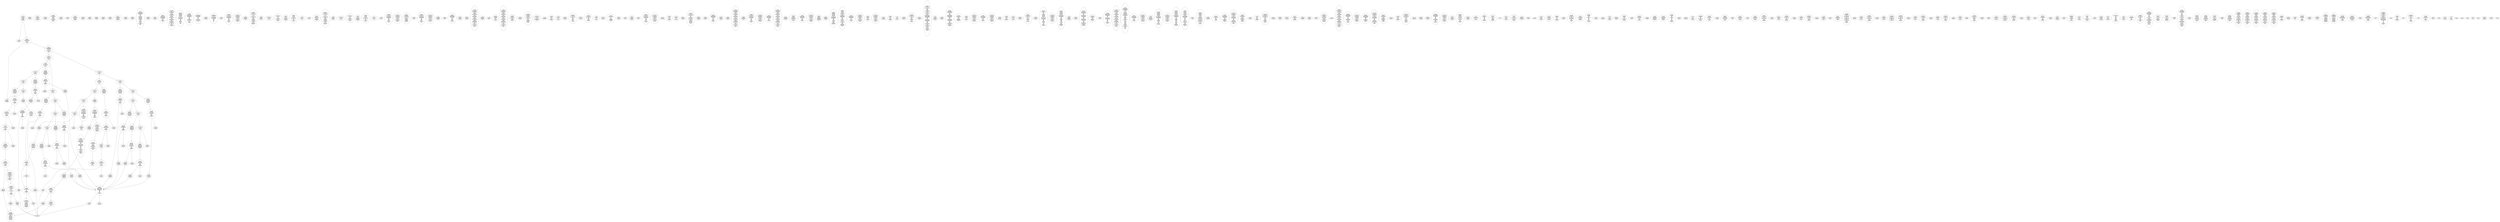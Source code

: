 /* Generated by GvGen v.1.0 (https://www.github.com/stricaud/gvgen) */

digraph G {
compound=true;
   node1 [label="[anywhere]"];
   node2 [label="# 0x0
PUSHX Data
PUSHX Data
MSTORE
CALLVALUE
ISZERO
PUSHX Data
JUMPI
"];
   node3 [label="# 0xc
PUSHX Data
REVERT
"];
   node4 [label="# 0x10
JUMPDEST
PUSHX LogicData
CALLDATASIZE
LT
PUSHX Data
JUMPI
"];
   node5 [label="# 0x1a
PUSHX Data
CALLDATALOAD
PUSHX BitData
SHR
PUSHX LogicData
GT
PUSHX Data
JUMPI
"];
   node6 [label="# 0x2b
PUSHX LogicData
GT
PUSHX Data
JUMPI
"];
   node7 [label="# 0x36
PUSHX LogicData
EQ
PUSHX Data
JUMPI
"];
   node8 [label="# 0x41
PUSHX LogicData
EQ
PUSHX Data
JUMPI
"];
   node9 [label="# 0x4c
PUSHX LogicData
EQ
PUSHX Data
JUMPI
"];
   node10 [label="# 0x57
PUSHX LogicData
EQ
PUSHX Data
JUMPI
"];
   node11 [label="# 0x62
PUSHX LogicData
EQ
PUSHX Data
JUMPI
"];
   node12 [label="# 0x6d
PUSHX Data
REVERT
"];
   node13 [label="# 0x71
JUMPDEST
PUSHX LogicData
EQ
PUSHX Data
JUMPI
"];
   node14 [label="# 0x7d
PUSHX LogicData
EQ
PUSHX Data
JUMPI
"];
   node15 [label="# 0x88
PUSHX LogicData
EQ
PUSHX Data
JUMPI
"];
   node16 [label="# 0x93
PUSHX LogicData
EQ
PUSHX Data
JUMPI
"];
   node17 [label="# 0x9e
PUSHX Data
REVERT
"];
   node18 [label="# 0xa2
JUMPDEST
PUSHX LogicData
GT
PUSHX Data
JUMPI
"];
   node19 [label="# 0xae
PUSHX LogicData
EQ
PUSHX Data
JUMPI
"];
   node20 [label="# 0xb9
PUSHX LogicData
EQ
PUSHX Data
JUMPI
"];
   node21 [label="# 0xc4
PUSHX LogicData
EQ
PUSHX Data
JUMPI
"];
   node22 [label="# 0xcf
PUSHX LogicData
EQ
PUSHX Data
JUMPI
"];
   node23 [label="# 0xda
PUSHX Data
REVERT
"];
   node24 [label="# 0xde
JUMPDEST
PUSHX LogicData
EQ
PUSHX Data
JUMPI
"];
   node25 [label="# 0xe9
PUSHX LogicData
EQ
PUSHX Data
JUMPI
"];
   node26 [label="# 0xf4
PUSHX LogicData
EQ
PUSHX Data
JUMPI
"];
   node27 [label="# 0xff
PUSHX LogicData
EQ
PUSHX Data
JUMPI
"];
   node28 [label="# 0x10a
JUMPDEST
PUSHX Data
REVERT
"];
   node29 [label="# 0x10f
JUMPDEST
PUSHX Data
PUSHX Data
CALLDATASIZE
PUSHX Data
PUSHX Data
JUMP
"];
   node30 [label="# 0x11d
JUMPDEST
PUSHX Data
JUMP
"];
   node31 [label="# 0x122
JUMPDEST
PUSHX MemData
MLOAD
MSTORE
PUSHX ArithData
ADD
"];
   node32 [label="# 0x12c
JUMPDEST
PUSHX MemData
MLOAD
SUB
RETURN
"];
   node33 [label="# 0x135
JUMPDEST
PUSHX Data
PUSHX Data
CALLDATASIZE
PUSHX Data
PUSHX Data
JUMP
"];
   node34 [label="# 0x143
JUMPDEST
PUSHX Data
JUMP
"];
   node35 [label="# 0x148
JUMPDEST
PUSHX MemData
MLOAD
ISZERO
ISZERO
MSTORE
PUSHX ArithData
ADD
PUSHX Data
JUMP
"];
   node36 [label="# 0x158
JUMPDEST
PUSHX Data
PUSHX Data
CALLDATASIZE
PUSHX Data
PUSHX Data
JUMP
"];
   node37 [label="# 0x166
JUMPDEST
PUSHX Data
JUMP
"];
   node38 [label="# 0x16b
JUMPDEST
STOP
"];
   node39 [label="# 0x16d
JUMPDEST
PUSHX Data
PUSHX Data
JUMP
"];
   node40 [label="# 0x175
JUMPDEST
PUSHX MemData
MLOAD
PUSHX Data
PUSHX Data
JUMP
"];
   node41 [label="# 0x182
JUMPDEST
PUSHX Data
PUSHX Data
CALLDATASIZE
PUSHX Data
PUSHX Data
JUMP
"];
   node42 [label="# 0x190
JUMPDEST
PUSHX Data
JUMP
"];
   node43 [label="# 0x195
JUMPDEST
PUSHX Data
PUSHX Data
CALLDATASIZE
PUSHX Data
PUSHX Data
JUMP
"];
   node44 [label="# 0x1a3
JUMPDEST
PUSHX Data
JUMP
"];
   node45 [label="# 0x1a8
JUMPDEST
PUSHX Data
PUSHX Data
CALLDATASIZE
PUSHX Data
PUSHX Data
JUMP
"];
   node46 [label="# 0x1b6
JUMPDEST
PUSHX Data
JUMP
"];
   node47 [label="# 0x1bb
JUMPDEST
PUSHX Data
PUSHX Data
CALLDATASIZE
PUSHX Data
PUSHX Data
JUMP
"];
   node48 [label="# 0x1c9
JUMPDEST
PUSHX Data
JUMP
"];
   node49 [label="# 0x1ce
JUMPDEST
PUSHX Data
PUSHX Data
CALLDATASIZE
PUSHX Data
PUSHX Data
JUMP
"];
   node50 [label="# 0x1dc
JUMPDEST
PUSHX Data
JUMP
"];
   node51 [label="# 0x1e1
JUMPDEST
PUSHX MemData
MLOAD
PUSHX Data
PUSHX Data
JUMP
"];
   node52 [label="# 0x1ee
JUMPDEST
PUSHX Data
PUSHX Data
JUMP
"];
   node53 [label="# 0x1f6
JUMPDEST
PUSHX StorData
SLOAD
PUSHX MemData
MLOAD
PUSHX ArithData
PUSHX BitData
PUSHX BitData
SHL
SUB
AND
MSTORE
PUSHX ArithData
ADD
PUSHX Data
JUMP
"];
   node54 [label="# 0x211
JUMPDEST
PUSHX Data
PUSHX Data
JUMP
"];
   node55 [label="# 0x219
JUMPDEST
PUSHX Data
PUSHX Data
CALLDATASIZE
PUSHX Data
PUSHX Data
JUMP
"];
   node56 [label="# 0x227
JUMPDEST
PUSHX Data
JUMP
"];
   node57 [label="# 0x22c
JUMPDEST
PUSHX Data
PUSHX Data
CALLDATASIZE
PUSHX Data
PUSHX Data
JUMP
"];
   node58 [label="# 0x23a
JUMPDEST
PUSHX Data
JUMP
"];
   node59 [label="# 0x23f
JUMPDEST
PUSHX Data
PUSHX Data
CALLDATASIZE
PUSHX Data
PUSHX Data
JUMP
"];
   node60 [label="# 0x24d
JUMPDEST
PUSHX ArithData
PUSHX BitData
PUSHX BitData
SHL
SUB
AND
PUSHX Data
MSTORE
PUSHX Data
PUSHX Data
MSTORE
PUSHX Data
SHA3
AND
MSTORE
MSTORE
SHA3
SLOAD
PUSHX BitData
AND
JUMP
"];
   node61 [label="# 0x27b
JUMPDEST
PUSHX Data
PUSHX Data
CALLDATASIZE
PUSHX Data
PUSHX Data
JUMP
"];
   node62 [label="# 0x289
JUMPDEST
PUSHX Data
JUMP
"];
   node63 [label="# 0x28e
JUMPDEST
PUSHX Data
PUSHX Data
CALLDATASIZE
PUSHX Data
PUSHX Data
JUMP
"];
   node64 [label="# 0x29c
JUMPDEST
PUSHX Data
JUMP
"];
   node65 [label="# 0x2a1
JUMPDEST
PUSHX Data
PUSHX ArithData
PUSHX BitData
PUSHX BitData
SHL
SUB
AND
PUSHX Data
JUMPI
"];
   node66 [label="# 0x2b2
PUSHX MemData
MLOAD
PUSHX BitData
PUSHX BitData
SHL
MSTORE
PUSHX Data
PUSHX ArithData
ADD
MSTORE
PUSHX Data
PUSHX ArithData
ADD
MSTORE
PUSHX Data
PUSHX ArithData
ADD
MSTORE
PUSHX BitData
PUSHX BitData
SHL
PUSHX ArithData
ADD
MSTORE
PUSHX ArithData
ADD
"];
   node67 [label="# 0x309
JUMPDEST
PUSHX MemData
MLOAD
SUB
REVERT
"];
   node68 [label="# 0x312
JUMPDEST
PUSHX Data
MSTORE
PUSHX Data
MSTORE
PUSHX Data
SHA3
PUSHX ArithData
PUSHX BitData
PUSHX BitData
SHL
SUB
AND
MSTORE
MSTORE
SHA3
SLOAD
JUMP
"];
   node69 [label="# 0x338
JUMPDEST
PUSHX Data
PUSHX ArithData
PUSHX BitData
PUSHX BitData
SHL
SUB
NOT
AND
PUSHX BitData
PUSHX BitData
SHL
EQ
PUSHX Data
JUMPI
"];
   node70 [label="# 0x354
PUSHX ArithData
PUSHX BitData
PUSHX BitData
SHL
SUB
NOT
AND
PUSHX BitData
PUSHX BitData
SHL
EQ
"];
   node71 [label="# 0x369
JUMPDEST
PUSHX Data
JUMPI
"];
   node72 [label="# 0x36f
PUSHX BitData
PUSHX BitData
SHL
PUSHX ArithData
PUSHX BitData
PUSHX BitData
SHL
SUB
NOT
AND
EQ
"];
   node73 [label="# 0x384
JUMPDEST
JUMP
"];
   node74 [label="# 0x38a
JUMPDEST
PUSHX StorData
SLOAD
PUSHX ArithData
PUSHX BitData
PUSHX BitData
SHL
SUB
AND
CALLER
EQ
PUSHX Data
JUMPI
"];
   node75 [label="# 0x39d
PUSHX MemData
MLOAD
PUSHX BitData
PUSHX BitData
SHL
MSTORE
PUSHX ArithData
ADD
PUSHX Data
PUSHX Data
JUMP
"];
   node76 [label="# 0x3b4
JUMPDEST
PUSHX Data
PUSHX Data
JUMP
"];
   node77 [label="# 0x3bd
JUMPDEST
JUMP
"];
   node78 [label="# 0x3c0
JUMPDEST
PUSHX Data
PUSHX StorData
SLOAD
PUSHX Data
PUSHX Data
JUMP
"];
   node79 [label="# 0x3cf
JUMPDEST
PUSHX ArithData
ADD
PUSHX ArithData
DIV
MUL
PUSHX ArithData
ADD
PUSHX MemData
MLOAD
ADD
PUSHX Data
MSTORE
MSTORE
PUSHX ArithData
ADD
SLOAD
PUSHX Data
PUSHX Data
JUMP
"];
   node80 [label="# 0x3fb
JUMPDEST
ISZERO
PUSHX Data
JUMPI
"];
   node81 [label="# 0x402
PUSHX LogicData
LT
PUSHX Data
JUMPI
"];
   node82 [label="# 0x40a
PUSHX ArithData
SLOAD
DIV
MUL
MSTORE
PUSHX ArithData
ADD
PUSHX Data
JUMP
"];
   node83 [label="# 0x41d
JUMPDEST
ADD
PUSHX Data
MSTORE
PUSHX Data
PUSHX Data
SHA3
"];
   node84 [label="# 0x42b
JUMPDEST
SLOAD
MSTORE
PUSHX ArithData
ADD
PUSHX ArithData
ADD
GT
PUSHX Data
JUMPI
"];
   node85 [label="# 0x43f
SUB
PUSHX BitData
AND
ADD
"];
   node86 [label="# 0x448
JUMPDEST
JUMP
"];
   node87 [label="# 0x452
JUMPDEST
PUSHX Data
PUSHX StorData
SLOAD
PUSHX Data
PUSHX Data
JUMP
"];
   node88 [label="# 0x461
JUMPDEST
PUSHX ArithData
ADD
PUSHX ArithData
DIV
MUL
PUSHX ArithData
ADD
PUSHX MemData
MLOAD
ADD
PUSHX Data
MSTORE
MSTORE
PUSHX ArithData
ADD
SLOAD
PUSHX Data
PUSHX Data
JUMP
"];
   node89 [label="# 0x48d
JUMPDEST
ISZERO
PUSHX Data
JUMPI
"];
   node90 [label="# 0x494
PUSHX LogicData
LT
PUSHX Data
JUMPI
"];
   node91 [label="# 0x49c
PUSHX ArithData
SLOAD
DIV
MUL
MSTORE
PUSHX ArithData
ADD
PUSHX Data
JUMP
"];
   node92 [label="# 0x4af
JUMPDEST
ADD
PUSHX Data
MSTORE
PUSHX Data
PUSHX Data
SHA3
"];
   node93 [label="# 0x4bd
JUMPDEST
SLOAD
MSTORE
PUSHX ArithData
ADD
PUSHX ArithData
ADD
GT
PUSHX Data
JUMPI
"];
   node94 [label="# 0x4d1
SUB
PUSHX BitData
AND
ADD
"];
   node95 [label="# 0x4da
JUMPDEST
JUMP
"];
   node96 [label="# 0x4e6
JUMPDEST
PUSHX StorData
SLOAD
PUSHX ArithData
PUSHX BitData
PUSHX BitData
SHL
SUB
AND
CALLER
EQ
PUSHX Data
JUMPI
"];
   node97 [label="# 0x4f9
PUSHX MemData
MLOAD
PUSHX BitData
PUSHX BitData
SHL
MSTORE
PUSHX ArithData
ADD
PUSHX Data
PUSHX Data
JUMP
"];
   node98 [label="# 0x510
JUMPDEST
PUSHX Data
PUSHX MemData
MLOAD
PUSHX ArithData
ADD
PUSHX Data
MSTORE
PUSHX Data
MSTORE
PUSHX Data
JUMP
"];
   node99 [label="# 0x52b
JUMPDEST
JUMP
"];
   node100 [label="# 0x530
JUMPDEST
PUSHX StorData
SLOAD
PUSHX ArithData
PUSHX BitData
PUSHX BitData
SHL
SUB
AND
CALLER
EQ
PUSHX Data
JUMPI
"];
   node101 [label="# 0x543
PUSHX MemData
MLOAD
PUSHX BitData
PUSHX BitData
SHL
MSTORE
PUSHX ArithData
ADD
PUSHX Data
PUSHX Data
JUMP
"];
   node102 [label="# 0x55a
JUMPDEST
PUSHX Data
PUSHX Data
JUMP
"];
   node103 [label="# 0x566
JUMPDEST
JUMP
"];
   node104 [label="# 0x56c
JUMPDEST
PUSHX ArithData
PUSHX BitData
PUSHX BitData
SHL
SUB
AND
CALLER
EQ
PUSHX Data
JUMPI
"];
   node105 [label="# 0x57e
PUSHX Data
CALLER
PUSHX Data
JUMP
"];
   node106 [label="# 0x588
JUMPDEST
PUSHX Data
JUMPI
"];
   node107 [label="# 0x58d
PUSHX MemData
MLOAD
PUSHX BitData
PUSHX BitData
SHL
MSTORE
PUSHX Data
PUSHX ArithData
ADD
MSTORE
PUSHX Data
PUSHX ArithData
ADD
MSTORE
PUSHX Data
PUSHX ArithData
ADD
MSTORE
PUSHX BitData
PUSHX BitData
SHL
PUSHX ArithData
ADD
MSTORE
PUSHX ArithData
ADD
PUSHX Data
JUMP
"];
   node108 [label="# 0x5ef
JUMPDEST
PUSHX Data
PUSHX Data
JUMP
"];
   node109 [label="# 0x5fc
JUMPDEST
JUMP
"];
   node110 [label="# 0x603
JUMPDEST
PUSHX Data
MLOAD
MLOAD
EQ
PUSHX Data
JUMPI
"];
   node111 [label="# 0x60f
PUSHX MemData
MLOAD
PUSHX BitData
PUSHX BitData
SHL
MSTORE
PUSHX Data
PUSHX ArithData
ADD
MSTORE
PUSHX Data
PUSHX ArithData
ADD
MSTORE
PUSHX Data
PUSHX ArithData
ADD
MSTORE
PUSHX BitData
PUSHX BitData
SHL
PUSHX ArithData
ADD
MSTORE
PUSHX ArithData
ADD
PUSHX Data
JUMP
"];
   node112 [label="# 0x668
JUMPDEST
PUSHX Data
MLOAD
PUSHX LogicData
GT
ISZERO
PUSHX Data
JUMPI
"];
   node113 [label="# 0x67d
PUSHX Data
PUSHX Data
JUMP
"];
   node114 [label="# 0x684
JUMPDEST
PUSHX MemData
MLOAD
MSTORE
PUSHX ArithData
MUL
PUSHX ArithData
ADD
ADD
PUSHX Data
MSTORE
ISZERO
PUSHX Data
JUMPI
"];
   node115 [label="# 0x69e
PUSHX ArithData
ADD
PUSHX ArithData
MUL
CALLDATASIZE
CALLDATACOPY
ADD
"];
   node116 [label="# 0x6ad
JUMPDEST
PUSHX Data
"];
   node117 [label="# 0x6b3
JUMPDEST
MLOAD
LT
ISZERO
PUSHX Data
JUMPI
"];
   node118 [label="# 0x6bd
PUSHX Data
MLOAD
LT
PUSHX Data
JUMPI
"];
   node119 [label="# 0x6ca
PUSHX Data
PUSHX Data
JUMP
"];
   node120 [label="# 0x6d1
JUMPDEST
PUSHX ArithData
MUL
PUSHX ArithData
ADD
ADD
MLOAD
MLOAD
LT
PUSHX Data
JUMPI
"];
   node121 [label="# 0x6e4
PUSHX Data
PUSHX Data
JUMP
"];
   node122 [label="# 0x6eb
JUMPDEST
PUSHX ArithData
MUL
PUSHX ArithData
ADD
ADD
MLOAD
PUSHX Data
JUMP
"];
   node123 [label="# 0x6f8
JUMPDEST
MLOAD
LT
PUSHX Data
JUMPI
"];
   node124 [label="# 0x703
PUSHX Data
PUSHX Data
JUMP
"];
   node125 [label="# 0x70a
JUMPDEST
PUSHX ArithData
MUL
ADD
ADD
MSTORE
PUSHX Data
PUSHX Data
JUMP
"];
   node126 [label="# 0x71e
JUMPDEST
PUSHX Data
JUMP
"];
   node127 [label="# 0x725
JUMPDEST
JUMP
"];
   node128 [label="# 0x72d
JUMPDEST
PUSHX StorData
SLOAD
PUSHX ArithData
PUSHX BitData
PUSHX BitData
SHL
SUB
AND
CALLER
EQ
PUSHX Data
JUMPI
"];
   node129 [label="# 0x740
PUSHX MemData
MLOAD
PUSHX BitData
PUSHX BitData
SHL
MSTORE
PUSHX ArithData
ADD
PUSHX Data
PUSHX Data
JUMP
"];
   node130 [label="# 0x757
JUMPDEST
PUSHX Data
PUSHX Data
PUSHX Data
JUMP
"];
   node131 [label="# 0x761
JUMPDEST
JUMP
"];
   node132 [label="# 0x763
JUMPDEST
PUSHX Data
PUSHX StorData
SLOAD
PUSHX Data
PUSHX Data
JUMP
"];
   node133 [label="# 0x772
JUMPDEST
PUSHX Data
CALLER
PUSHX Data
JUMP
"];
   node134 [label="# 0x77d
JUMPDEST
JUMP
"];
   node135 [label="# 0x781
JUMPDEST
PUSHX StorData
SLOAD
PUSHX ArithData
PUSHX BitData
PUSHX BitData
SHL
SUB
AND
CALLER
EQ
PUSHX Data
JUMPI
"];
   node136 [label="# 0x794
PUSHX MemData
MLOAD
PUSHX BitData
PUSHX BitData
SHL
MSTORE
PUSHX ArithData
ADD
PUSHX Data
PUSHX Data
JUMP
"];
   node137 [label="# 0x7ab
JUMPDEST
PUSHX Data
"];
   node138 [label="# 0x7ae
JUMPDEST
MLOAD
LT
ISZERO
PUSHX Data
JUMPI
"];
   node139 [label="# 0x7b8
PUSHX Data
MLOAD
LT
PUSHX Data
JUMPI
"];
   node140 [label="# 0x7c6
PUSHX Data
PUSHX Data
JUMP
"];
   node141 [label="# 0x7cd
JUMPDEST
PUSHX ArithData
MUL
PUSHX ArithData
ADD
ADD
MLOAD
PUSHX MemData
MLOAD
PUSHX ArithData
ADD
PUSHX Data
MSTORE
PUSHX Data
MSTORE
PUSHX Data
JUMP
"];
   node142 [label="# 0x7ec
JUMPDEST
PUSHX Data
PUSHX Data
JUMP
"];
   node143 [label="# 0x7f6
JUMPDEST
PUSHX Data
JUMP
"];
   node144 [label="# 0x7fe
JUMPDEST
PUSHX ArithData
PUSHX BitData
PUSHX BitData
SHL
SUB
AND
CALLER
EQ
PUSHX Data
JUMPI
"];
   node145 [label="# 0x810
PUSHX Data
CALLER
PUSHX Data
JUMP
"];
   node146 [label="# 0x81a
JUMPDEST
PUSHX Data
JUMPI
"];
   node147 [label="# 0x81f
PUSHX MemData
MLOAD
PUSHX BitData
PUSHX BitData
SHL
MSTORE
PUSHX Data
PUSHX ArithData
ADD
MSTORE
PUSHX Data
PUSHX ArithData
ADD
MSTORE
PUSHX Data
PUSHX ArithData
ADD
MSTORE
PUSHX BitData
PUSHX BitData
SHL
PUSHX ArithData
ADD
MSTORE
PUSHX ArithData
ADD
PUSHX Data
JUMP
"];
   node148 [label="# 0x878
JUMPDEST
PUSHX Data
PUSHX Data
JUMP
"];
   node149 [label="# 0x885
JUMPDEST
PUSHX StorData
SLOAD
PUSHX ArithData
PUSHX BitData
PUSHX BitData
SHL
SUB
AND
CALLER
EQ
PUSHX Data
JUMPI
"];
   node150 [label="# 0x898
PUSHX MemData
MLOAD
PUSHX BitData
PUSHX BitData
SHL
MSTORE
PUSHX ArithData
ADD
PUSHX Data
PUSHX Data
JUMP
"];
   node151 [label="# 0x8af
JUMPDEST
PUSHX ArithData
PUSHX BitData
PUSHX BitData
SHL
SUB
AND
PUSHX Data
JUMPI
"];
   node152 [label="# 0x8be
PUSHX MemData
MLOAD
PUSHX BitData
PUSHX BitData
SHL
MSTORE
PUSHX Data
PUSHX ArithData
ADD
MSTORE
PUSHX Data
PUSHX ArithData
ADD
MSTORE
PUSHX Data
PUSHX ArithData
ADD
MSTORE
PUSHX BitData
PUSHX BitData
SHL
PUSHX ArithData
ADD
MSTORE
PUSHX ArithData
ADD
PUSHX Data
JUMP
"];
   node153 [label="# 0x914
JUMPDEST
PUSHX Data
PUSHX Data
JUMP
"];
   node154 [label="# 0x91d
JUMPDEST
MLOAD
PUSHX Data
PUSHX Data
PUSHX ArithData
ADD
PUSHX Data
JUMP
"];
   node155 [label="# 0x930
JUMPDEST
PUSHX ArithData
PUSHX BitData
PUSHX BitData
SHL
SUB
AND
PUSHX Data
JUMPI
"];
   node156 [label="# 0x93f
PUSHX MemData
MLOAD
PUSHX BitData
PUSHX BitData
SHL
MSTORE
PUSHX ArithData
ADD
PUSHX Data
PUSHX Data
JUMP
"];
   node157 [label="# 0x956
JUMPDEST
CALLER
PUSHX Data
PUSHX Data
PUSHX Data
PUSHX Data
JUMP
"];
   node158 [label="# 0x967
JUMPDEST
PUSHX Data
PUSHX Data
JUMP
"];
   node159 [label="# 0x970
JUMPDEST
PUSHX Data
MSTORE
PUSHX Data
MSTORE
PUSHX Data
SHA3
PUSHX ArithData
PUSHX BitData
PUSHX BitData
SHL
SUB
AND
MSTORE
MSTORE
SHA3
SLOAD
PUSHX Data
PUSHX Data
JUMP
"];
   node160 [label="# 0x9a0
JUMPDEST
SSTORE
PUSHX Data
MLOAD
MSTORE
PUSHX ArithData
ADD
MSTORE
PUSHX ArithData
PUSHX BitData
PUSHX BitData
SHL
SUB
AND
PUSHX Data
AND
PUSHX Data
ADD
PUSHX MemData
MLOAD
SUB
LOGX
PUSHX Data
PUSHX Data
PUSHX Data
JUMP
"];
   node161 [label="# 0xa00
JUMPDEST
PUSHX ArithData
PUSHX BitData
PUSHX BitData
SHL
SUB
AND
PUSHX Data
JUMPI
"];
   node162 [label="# 0xa0f
PUSHX MemData
MLOAD
PUSHX BitData
PUSHX BitData
SHL
MSTORE
PUSHX ArithData
ADD
PUSHX Data
PUSHX Data
JUMP
"];
   node163 [label="# 0xa26
JUMPDEST
MLOAD
MLOAD
EQ
PUSHX Data
JUMPI
"];
   node164 [label="# 0xa30
PUSHX MemData
MLOAD
PUSHX BitData
PUSHX BitData
SHL
MSTORE
PUSHX ArithData
ADD
PUSHX Data
PUSHX Data
JUMP
"];
   node165 [label="# 0xa47
JUMPDEST
CALLER
PUSHX Data
"];
   node166 [label="# 0xa4b
JUMPDEST
MLOAD
LT
ISZERO
PUSHX Data
JUMPI
"];
   node167 [label="# 0xa55
MLOAD
LT
PUSHX Data
JUMPI
"];
   node168 [label="# 0xa5f
PUSHX Data
PUSHX Data
JUMP
"];
   node169 [label="# 0xa66
JUMPDEST
PUSHX ArithData
MUL
PUSHX ArithData
ADD
ADD
MLOAD
PUSHX Data
MLOAD
LT
PUSHX Data
JUMPI
"];
   node170 [label="# 0xa7c
PUSHX Data
PUSHX Data
JUMP
"];
   node171 [label="# 0xa83
JUMPDEST
PUSHX ArithData
MUL
PUSHX ArithData
ADD
ADD
MLOAD
MSTORE
PUSHX ArithData
ADD
MSTORE
PUSHX ArithData
ADD
PUSHX Data
SHA3
PUSHX ArithData
PUSHX ArithData
PUSHX BitData
PUSHX BitData
SHL
SUB
AND
PUSHX ArithData
PUSHX BitData
PUSHX BitData
SHL
SUB
AND
MSTORE
PUSHX ArithData
ADD
MSTORE
PUSHX ArithData
ADD
PUSHX Data
SHA3
PUSHX Data
SLOAD
PUSHX Data
PUSHX Data
JUMP
"];
   node172 [label="# 0xacb
JUMPDEST
SSTORE
PUSHX Data
PUSHX Data
JUMP
"];
   node173 [label="# 0xadb
JUMPDEST
PUSHX Data
JUMP
"];
   node174 [label="# 0xae3
JUMPDEST
PUSHX ArithData
PUSHX BitData
PUSHX BitData
SHL
SUB
AND
PUSHX BitData
PUSHX ArithData
PUSHX BitData
PUSHX BitData
SHL
SUB
AND
PUSHX ArithData
PUSHX BitData
PUSHX BitData
SHL
SUB
AND
PUSHX Data
PUSHX MemData
MLOAD
PUSHX Data
PUSHX Data
JUMP
"];
   node175 [label="# 0xb34
JUMPDEST
PUSHX MemData
MLOAD
SUB
LOGX
PUSHX Data
PUSHX Data
PUSHX Data
JUMP
"];
   node176 [label="# 0xb4b
JUMPDEST
MLOAD
MLOAD
EQ
PUSHX Data
JUMPI
"];
   node177 [label="# 0xb55
PUSHX MemData
MLOAD
PUSHX BitData
PUSHX BitData
SHL
MSTORE
PUSHX ArithData
ADD
PUSHX Data
PUSHX Data
JUMP
"];
   node178 [label="# 0xb6c
JUMPDEST
PUSHX ArithData
PUSHX BitData
PUSHX BitData
SHL
SUB
AND
PUSHX Data
JUMPI
"];
   node179 [label="# 0xb7b
PUSHX MemData
MLOAD
PUSHX BitData
PUSHX BitData
SHL
MSTORE
PUSHX ArithData
ADD
PUSHX Data
PUSHX Data
JUMP
"];
   node180 [label="# 0xb92
JUMPDEST
CALLER
PUSHX Data
"];
   node181 [label="# 0xb96
JUMPDEST
MLOAD
LT
ISZERO
PUSHX Data
JUMPI
"];
   node182 [label="# 0xba0
PUSHX Data
MLOAD
LT
PUSHX Data
JUMPI
"];
   node183 [label="# 0xbac
PUSHX Data
PUSHX Data
JUMP
"];
   node184 [label="# 0xbb3
JUMPDEST
PUSHX ArithData
MUL
PUSHX ArithData
ADD
ADD
MLOAD
PUSHX Data
MLOAD
LT
PUSHX Data
JUMPI
"];
   node185 [label="# 0xbca
PUSHX Data
PUSHX Data
JUMP
"];
   node186 [label="# 0xbd1
JUMPDEST
PUSHX ArithData
MUL
ADD
ADD
MLOAD
PUSHX Data
MSTORE
MSTORE
PUSHX Data
SHA3
PUSHX ArithData
PUSHX BitData
PUSHX BitData
SHL
SUB
AND
MSTORE
MSTORE
SHA3
SLOAD
LT
ISZERO
PUSHX Data
JUMPI
"];
   node187 [label="# 0xc0a
PUSHX MemData
MLOAD
PUSHX BitData
PUSHX BitData
SHL
MSTORE
PUSHX ArithData
ADD
PUSHX Data
PUSHX Data
JUMP
"];
   node188 [label="# 0xc21
JUMPDEST
PUSHX Data
MSTORE
PUSHX Data
MSTORE
PUSHX Data
SHA3
PUSHX ArithData
PUSHX BitData
PUSHX BitData
SHL
SUB
AND
MSTORE
MSTORE
SHA3
SUB
SSTORE
AND
MSTORE
SHA3
SLOAD
PUSHX Data
PUSHX Data
JUMP
"];
   node189 [label="# 0xc5e
JUMPDEST
SSTORE
PUSHX Data
PUSHX Data
JUMP
"];
   node190 [label="# 0xc72
JUMPDEST
PUSHX Data
JUMP
"];
   node191 [label="# 0xc79
JUMPDEST
PUSHX ArithData
PUSHX BitData
PUSHX BitData
SHL
SUB
AND
PUSHX ArithData
PUSHX BitData
PUSHX BitData
SHL
SUB
AND
PUSHX ArithData
PUSHX BitData
PUSHX BitData
SHL
SUB
AND
PUSHX Data
PUSHX MemData
MLOAD
PUSHX Data
PUSHX Data
JUMP
"];
   node192 [label="# 0xcc9
JUMPDEST
PUSHX MemData
MLOAD
SUB
LOGX
PUSHX Data
PUSHX Data
JUMP
"];
   node193 [label="# 0xcdf
JUMPDEST
JUMP
"];
   node194 [label="# 0xce7
JUMPDEST
PUSHX StorData
SLOAD
PUSHX ArithData
PUSHX BitData
PUSHX BitData
SHL
SUB
AND
PUSHX ArithData
PUSHX BitData
PUSHX BitData
SHL
SUB
NOT
AND
OR
SSTORE
PUSHX MemData
MLOAD
AND
PUSHX Data
PUSHX Data
LOGX
JUMP
"];
   node195 [label="# 0xd39
JUMPDEST
PUSHX ArithData
PUSHX BitData
PUSHX BitData
SHL
SUB
AND
PUSHX ArithData
PUSHX BitData
PUSHX BitData
SHL
SUB
AND
EQ
ISZERO
PUSHX Data
JUMPI
"];
   node196 [label="# 0xd54
PUSHX MemData
MLOAD
PUSHX BitData
PUSHX BitData
SHL
MSTORE
PUSHX Data
PUSHX ArithData
ADD
MSTORE
PUSHX Data
PUSHX ArithData
ADD
MSTORE
PUSHX Data
PUSHX ArithData
ADD
MSTORE
PUSHX BitData
PUSHX BitData
SHL
PUSHX ArithData
ADD
MSTORE
PUSHX ArithData
ADD
PUSHX Data
JUMP
"];
   node197 [label="# 0xdad
JUMPDEST
PUSHX ArithData
PUSHX BitData
PUSHX BitData
SHL
SUB
AND
PUSHX Data
MSTORE
PUSHX Data
PUSHX ArithData
MSTORE
PUSHX MemData
SHA3
AND
MSTORE
MSTORE
SHA3
SLOAD
PUSHX BitData
NOT
AND
ISZERO
ISZERO
OR
SSTORE
MLOAD
MSTORE
PUSHX Data
ADD
PUSHX MemData
MLOAD
SUB
LOGX
JUMP
"];
   node198 [label="# 0xe1a
JUMPDEST
PUSHX ArithData
PUSHX BitData
PUSHX BitData
SHL
SUB
AND
PUSHX Data
JUMPI
"];
   node199 [label="# 0xe29
PUSHX MemData
MLOAD
PUSHX BitData
PUSHX BitData
SHL
MSTORE
PUSHX ArithData
ADD
PUSHX Data
PUSHX Data
JUMP
"];
   node200 [label="# 0xe40
JUMPDEST
CALLER
PUSHX Data
PUSHX Data
PUSHX Data
JUMP
"];
   node201 [label="# 0xe50
JUMPDEST
PUSHX Data
MSTORE
PUSHX Data
MSTORE
PUSHX Data
SHA3
PUSHX ArithData
PUSHX BitData
PUSHX BitData
SHL
SUB
AND
MSTORE
MSTORE
SHA3
SLOAD
LT
ISZERO
PUSHX Data
JUMPI
"];
   node202 [label="# 0xe7a
PUSHX MemData
MLOAD
PUSHX BitData
PUSHX BitData
SHL
MSTORE
PUSHX ArithData
ADD
PUSHX Data
PUSHX Data
JUMP
"];
   node203 [label="# 0xe91
JUMPDEST
PUSHX Data
MSTORE
PUSHX Data
MSTORE
PUSHX Data
SHA3
PUSHX ArithData
PUSHX BitData
PUSHX BitData
SHL
SUB
AND
MSTORE
MSTORE
SHA3
SUB
SSTORE
AND
MSTORE
SHA3
SLOAD
PUSHX Data
PUSHX Data
JUMP
"];
   node204 [label="# 0xece
JUMPDEST
SSTORE
PUSHX Data
MLOAD
MSTORE
PUSHX ArithData
ADD
MSTORE
PUSHX ArithData
PUSHX BitData
PUSHX BitData
SHL
SUB
AND
AND
AND
PUSHX Data
ADD
PUSHX MemData
MLOAD
SUB
LOGX
PUSHX Data
PUSHX Data
JUMP
"];
   node205 [label="# 0xf2e
JUMPDEST
JUMP
"];
   node206 [label="# 0xf37
JUMPDEST
PUSHX Data
MLOAD
PUSHX Data
MSTORE
ADD
MSTORE
PUSHX Data
PUSHX Data
PUSHX ArithData
ADD
CALLDATASIZE
CALLDATACOPY
ADD
PUSHX LogicData
MLOAD
LT
PUSHX Data
JUMPI
"];
   node207 [label="# 0xf6a
PUSHX Data
PUSHX Data
JUMP
"];
   node208 [label="# 0xf71
JUMPDEST
PUSHX ArithData
MUL
ADD
ADD
MSTORE
JUMP
"];
   node209 [label="# 0xf82
JUMPDEST
PUSHX ArithData
PUSHX BitData
PUSHX BitData
SHL
SUB
AND
EXTCODESIZE
ISZERO
PUSHX Data
JUMPI
"];
   node210 [label="# 0xf93
PUSHX MemData
MLOAD
PUSHX BitData
PUSHX BitData
SHL
MSTORE
PUSHX ArithData
PUSHX BitData
PUSHX BitData
SHL
SUB
AND
PUSHX Data
PUSHX Data
PUSHX ArithData
ADD
PUSHX Data
JUMP
"];
   node211 [label="# 0xfc6
JUMPDEST
PUSHX Data
PUSHX MemData
MLOAD
SUB
PUSHX Data
EXTCODESIZE
ISZERO
ISZERO
PUSHX Data
JUMPI
"];
   node212 [label="# 0xfdc
PUSHX Data
REVERT
"];
   node213 [label="# 0xfe0
JUMPDEST
GAS
CALL
ISZERO
PUSHX Data
JUMPI
"];
   node214 [label="# 0xfee
PUSHX MemData
MLOAD
PUSHX ArithData
RETURNDATASIZE
ADD
PUSHX BitData
NOT
AND
ADD
MSTORE
PUSHX Data
ADD
PUSHX Data
JUMP
"];
   node215 [label="# 0x100d
JUMPDEST
PUSHX Data
"];
   node216 [label="# 0x1010
JUMPDEST
PUSHX Data
JUMPI
"];
   node217 [label="# 0x1015
PUSHX Data
PUSHX Data
JUMP
"];
   node218 [label="# 0x101c
JUMPDEST
PUSHX LogicData
EQ
ISZERO
PUSHX Data
JUMPI
"];
   node219 [label="# 0x1029
PUSHX Data
PUSHX Data
JUMP
"];
   node220 [label="# 0x1031
JUMPDEST
PUSHX Data
JUMPI
"];
   node221 [label="# 0x1037
PUSHX Data
JUMP
"];
   node222 [label="# 0x103c
JUMPDEST
PUSHX MemData
MLOAD
PUSHX BitData
PUSHX BitData
SHL
MSTORE
PUSHX ArithData
ADD
PUSHX Data
PUSHX Data
JUMP
"];
   node223 [label="# 0x1056
JUMPDEST
"];
   node224 [label="# 0x1058
JUMPDEST
PUSHX MemData
MLOAD
PUSHX BitData
PUSHX BitData
SHL
MSTORE
PUSHX Data
PUSHX ArithData
ADD
MSTORE
PUSHX Data
PUSHX ArithData
ADD
MSTORE
PUSHX Data
PUSHX ArithData
ADD
MSTORE
PUSHX BitData
PUSHX BitData
SHL
PUSHX ArithData
ADD
MSTORE
PUSHX ArithData
ADD
PUSHX Data
JUMP
"];
   node225 [label="# 0x10bd
JUMPDEST
PUSHX ArithData
PUSHX BitData
PUSHX BitData
SHL
SUB
NOT
AND
PUSHX BitData
PUSHX BitData
SHL
EQ
PUSHX Data
JUMPI
"];
   node226 [label="# 0x10d6
PUSHX MemData
MLOAD
PUSHX BitData
PUSHX BitData
SHL
MSTORE
PUSHX ArithData
ADD
PUSHX Data
PUSHX Data
JUMP
"];
   node227 [label="# 0x10ed
JUMPDEST
PUSHX ArithData
PUSHX BitData
PUSHX BitData
SHL
SUB
AND
EXTCODESIZE
ISZERO
PUSHX Data
JUMPI
"];
   node228 [label="# 0x10fe
PUSHX MemData
MLOAD
PUSHX BitData
PUSHX BitData
SHL
MSTORE
PUSHX ArithData
PUSHX BitData
PUSHX BitData
SHL
SUB
AND
PUSHX Data
PUSHX Data
PUSHX ArithData
ADD
PUSHX Data
JUMP
"];
   node229 [label="# 0x1131
JUMPDEST
PUSHX Data
PUSHX MemData
MLOAD
SUB
PUSHX Data
EXTCODESIZE
ISZERO
ISZERO
PUSHX Data
JUMPI
"];
   node230 [label="# 0x1147
PUSHX Data
REVERT
"];
   node231 [label="# 0x114b
JUMPDEST
GAS
CALL
ISZERO
PUSHX Data
JUMPI
"];
   node232 [label="# 0x1159
PUSHX MemData
MLOAD
PUSHX ArithData
RETURNDATASIZE
ADD
PUSHX BitData
NOT
AND
ADD
MSTORE
PUSHX Data
ADD
PUSHX Data
JUMP
"];
   node233 [label="# 0x1178
JUMPDEST
PUSHX Data
"];
   node234 [label="# 0x117b
JUMPDEST
PUSHX Data
JUMPI
"];
   node235 [label="# 0x1180
PUSHX Data
PUSHX Data
JUMP
"];
   node236 [label="# 0x1187
JUMPDEST
PUSHX ArithData
PUSHX BitData
PUSHX BitData
SHL
SUB
NOT
AND
PUSHX BitData
PUSHX BitData
SHL
EQ
PUSHX Data
JUMPI
"];
   node237 [label="# 0x11a0
PUSHX MemData
MLOAD
PUSHX BitData
PUSHX BitData
SHL
MSTORE
PUSHX ArithData
ADD
PUSHX Data
PUSHX Data
JUMP
"];
   node238 [label="# 0x11b7
JUMPDEST
SLOAD
PUSHX Data
PUSHX Data
JUMP
"];
   node239 [label="# 0x11c3
JUMPDEST
PUSHX Data
MSTORE
PUSHX Data
PUSHX Data
SHA3
PUSHX ArithData
ADD
PUSHX Data
DIV
ADD
PUSHX Data
JUMPI
"];
   node240 [label="# 0x11dd
PUSHX Data
SSTORE
PUSHX Data
JUMP
"];
   node241 [label="# 0x11e5
JUMPDEST
PUSHX LogicData
LT
PUSHX Data
JUMPI
"];
   node242 [label="# 0x11ee
MLOAD
PUSHX BitData
NOT
AND
ADD
OR
SSTORE
PUSHX Data
JUMP
"];
   node243 [label="# 0x11fe
JUMPDEST
ADD
PUSHX ArithData
ADD
SSTORE
ISZERO
PUSHX Data
JUMPI
"];
   node244 [label="# 0x120d
ADD
"];
   node245 [label="# 0x1210
JUMPDEST
GT
ISZERO
PUSHX Data
JUMPI
"];
   node246 [label="# 0x1219
MLOAD
SSTORE
PUSHX ArithData
ADD
PUSHX ArithData
ADD
PUSHX Data
JUMP
"];
   node247 [label="# 0x122b
JUMPDEST
PUSHX Data
PUSHX Data
JUMP
"];
   node248 [label="# 0x1237
JUMPDEST
JUMP
"];
   node249 [label="# 0x123b
JUMPDEST
"];
   node250 [label="# 0x123c
JUMPDEST
GT
ISZERO
PUSHX Data
JUMPI
"];
   node251 [label="# 0x1245
PUSHX Data
SSTORE
PUSHX ArithData
ADD
PUSHX Data
JUMP
"];
   node252 [label="# 0x1250
JUMPDEST
PUSHX Data
PUSHX LogicData
GT
ISZERO
PUSHX Data
JUMPI
"];
   node253 [label="# 0x1263
PUSHX Data
PUSHX Data
JUMP
"];
   node254 [label="# 0x126a
JUMPDEST
PUSHX MemData
MLOAD
PUSHX Data
PUSHX ArithData
ADD
PUSHX BitData
NOT
AND
PUSHX ArithData
ADD
PUSHX Data
JUMP
"];
   node255 [label="# 0x1281
JUMPDEST
MSTORE
ADD
GT
ISZERO
PUSHX Data
JUMPI
"];
   node256 [label="# 0x1292
PUSHX Data
REVERT
"];
   node257 [label="# 0x1296
JUMPDEST
PUSHX ArithData
ADD
CALLDATACOPY
PUSHX Data
PUSHX ArithData
ADD
ADD
MSTORE
JUMP
"];
   node258 [label="# 0x12ae
JUMPDEST
CALLDATALOAD
PUSHX ArithData
PUSHX BitData
PUSHX BitData
SHL
SUB
AND
EQ
PUSHX Data
JUMPI
"];
   node259 [label="# 0x12c1
PUSHX Data
REVERT
"];
   node260 [label="# 0x12c5
JUMPDEST
JUMP
"];
   node261 [label="# 0x12ca
JUMPDEST
PUSHX Data
PUSHX ArithData
ADD
SLT
PUSHX Data
JUMPI
"];
   node262 [label="# 0x12d7
PUSHX Data
REVERT
"];
   node263 [label="# 0x12db
JUMPDEST
CALLDATALOAD
PUSHX Data
PUSHX Data
PUSHX Data
JUMP
"];
   node264 [label="# 0x12e8
JUMPDEST
PUSHX MemData
MLOAD
PUSHX Data
PUSHX Data
JUMP
"];
   node265 [label="# 0x12f5
JUMPDEST
MSTORE
ADD
ADD
PUSHX BitData
SHL
ADD
ADD
LT
ISZERO
PUSHX Data
JUMPI
"];
   node266 [label="# 0x1311
PUSHX Data
REVERT
"];
   node267 [label="# 0x1315
JUMPDEST
PUSHX Data
"];
   node268 [label="# 0x1318
JUMPDEST
LT
ISZERO
PUSHX Data
JUMPI
"];
   node269 [label="# 0x1321
PUSHX Data
PUSHX Data
JUMP
"];
   node270 [label="# 0x1329
JUMPDEST
MSTORE
ADD
ADD
PUSHX ArithData
ADD
PUSHX Data
JUMP
"];
   node271 [label="# 0x133b
JUMPDEST
JUMP
"];
   node272 [label="# 0x1348
JUMPDEST
PUSHX Data
PUSHX ArithData
ADD
SLT
PUSHX Data
JUMPI
"];
   node273 [label="# 0x1355
PUSHX Data
REVERT
"];
   node274 [label="# 0x1359
JUMPDEST
CALLDATALOAD
PUSHX Data
PUSHX Data
PUSHX Data
JUMP
"];
   node275 [label="# 0x1366
JUMPDEST
PUSHX MemData
MLOAD
PUSHX Data
PUSHX Data
JUMP
"];
   node276 [label="# 0x1373
JUMPDEST
MSTORE
ADD
ADD
PUSHX BitData
SHL
ADD
ADD
LT
ISZERO
PUSHX Data
JUMPI
"];
   node277 [label="# 0x138f
PUSHX Data
REVERT
"];
   node278 [label="# 0x1393
JUMPDEST
PUSHX Data
"];
   node279 [label="# 0x1396
JUMPDEST
LT
ISZERO
PUSHX Data
JUMPI
"];
   node280 [label="# 0x139f
CALLDATALOAD
MSTORE
ADD
ADD
PUSHX ArithData
ADD
PUSHX Data
JUMP
"];
   node281 [label="# 0x13b2
JUMPDEST
PUSHX Data
PUSHX ArithData
ADD
SLT
PUSHX Data
JUMPI
"];
   node282 [label="# 0x13bf
PUSHX Data
REVERT
"];
   node283 [label="# 0x13c3
JUMPDEST
PUSHX Data
CALLDATALOAD
PUSHX ArithData
ADD
PUSHX Data
JUMP
"];
   node284 [label="# 0x13d2
JUMPDEST
JUMP
"];
   node285 [label="# 0x13d9
JUMPDEST
PUSHX Data
PUSHX LogicData
SUB
SLT
ISZERO
PUSHX Data
JUMPI
"];
   node286 [label="# 0x13e7
PUSHX Data
REVERT
"];
   node287 [label="# 0x13eb
JUMPDEST
PUSHX Data
PUSHX Data
JUMP
"];
   node288 [label="# 0x13f4
JUMPDEST
PUSHX Data
PUSHX LogicData
SUB
SLT
ISZERO
PUSHX Data
JUMPI
"];
   node289 [label="# 0x1403
PUSHX Data
REVERT
"];
   node290 [label="# 0x1407
JUMPDEST
PUSHX Data
PUSHX Data
JUMP
"];
   node291 [label="# 0x1410
JUMPDEST
PUSHX Data
PUSHX ArithData
ADD
PUSHX Data
JUMP
"];
   node292 [label="# 0x141e
JUMPDEST
JUMP
"];
   node293 [label="# 0x1427
JUMPDEST
PUSHX Data
PUSHX Data
PUSHX Data
PUSHX LogicData
SUB
SLT
ISZERO
PUSHX Data
JUMPI
"];
   node294 [label="# 0x143b
PUSHX Data
REVERT
"];
   node295 [label="# 0x143f
JUMPDEST
PUSHX Data
PUSHX Data
JUMP
"];
   node296 [label="# 0x1448
JUMPDEST
PUSHX Data
PUSHX ArithData
ADD
PUSHX Data
JUMP
"];
   node297 [label="# 0x1456
JUMPDEST
PUSHX ArithData
ADD
CALLDATALOAD
PUSHX LogicData
GT
ISZERO
PUSHX Data
JUMPI
"];
   node298 [label="# 0x146f
PUSHX Data
REVERT
"];
   node299 [label="# 0x1473
JUMPDEST
PUSHX Data
ADD
PUSHX Data
JUMP
"];
   node300 [label="# 0x147f
JUMPDEST
PUSHX ArithData
ADD
CALLDATALOAD
GT
ISZERO
PUSHX Data
JUMPI
"];
   node301 [label="# 0x1491
PUSHX Data
REVERT
"];
   node302 [label="# 0x1495
JUMPDEST
PUSHX Data
ADD
PUSHX Data
JUMP
"];
   node303 [label="# 0x14a1
JUMPDEST
PUSHX ArithData
ADD
CALLDATALOAD
GT
ISZERO
PUSHX Data
JUMPI
"];
   node304 [label="# 0x14b3
PUSHX Data
REVERT
"];
   node305 [label="# 0x14b7
JUMPDEST
PUSHX Data
ADD
PUSHX Data
JUMP
"];
   node306 [label="# 0x14c4
JUMPDEST
JUMP
"];
   node307 [label="# 0x14d1
JUMPDEST
PUSHX Data
PUSHX Data
PUSHX Data
PUSHX LogicData
SUB
SLT
ISZERO
PUSHX Data
JUMPI
"];
   node308 [label="# 0x14e5
PUSHX Data
REVERT
"];
   node309 [label="# 0x14e9
JUMPDEST
PUSHX Data
PUSHX Data
JUMP
"];
   node310 [label="# 0x14f2
JUMPDEST
PUSHX Data
PUSHX ArithData
ADD
PUSHX Data
JUMP
"];
   node311 [label="# 0x1500
JUMPDEST
PUSHX ArithData
ADD
CALLDATALOAD
PUSHX ArithData
ADD
CALLDATALOAD
PUSHX ArithData
ADD
CALLDATALOAD
PUSHX LogicData
GT
ISZERO
PUSHX Data
JUMPI
"];
   node312 [label="# 0x1526
PUSHX Data
REVERT
"];
   node313 [label="# 0x152a
JUMPDEST
PUSHX Data
ADD
PUSHX Data
JUMP
"];
   node314 [label="# 0x1536
JUMPDEST
PUSHX Data
PUSHX Data
PUSHX LogicData
SUB
SLT
ISZERO
PUSHX Data
JUMPI
"];
   node315 [label="# 0x1548
PUSHX Data
REVERT
"];
   node316 [label="# 0x154c
JUMPDEST
PUSHX Data
PUSHX Data
JUMP
"];
   node317 [label="# 0x1555
JUMPDEST
PUSHX ArithData
ADD
CALLDATALOAD
PUSHX LogicData
GT
ISZERO
PUSHX Data
JUMPI
"];
   node318 [label="# 0x156d
PUSHX Data
REVERT
"];
   node319 [label="# 0x1571
JUMPDEST
PUSHX Data
ADD
PUSHX Data
JUMP
"];
   node320 [label="# 0x157d
JUMPDEST
PUSHX ArithData
ADD
CALLDATALOAD
PUSHX ArithData
ADD
CALLDATALOAD
JUMP
"];
   node321 [label="# 0x1594
JUMPDEST
PUSHX Data
PUSHX Data
PUSHX LogicData
SUB
SLT
ISZERO
PUSHX Data
JUMPI
"];
   node322 [label="# 0x15a6
PUSHX Data
REVERT
"];
   node323 [label="# 0x15aa
JUMPDEST
PUSHX Data
PUSHX Data
JUMP
"];
   node324 [label="# 0x15b3
JUMPDEST
PUSHX ArithData
ADD
CALLDATALOAD
PUSHX LogicData
GT
ISZERO
PUSHX Data
JUMPI
"];
   node325 [label="# 0x15cc
PUSHX Data
REVERT
"];
   node326 [label="# 0x15d0
JUMPDEST
PUSHX Data
ADD
PUSHX Data
JUMP
"];
   node327 [label="# 0x15dc
JUMPDEST
PUSHX ArithData
ADD
CALLDATALOAD
GT
ISZERO
PUSHX Data
JUMPI
"];
   node328 [label="# 0x15ee
PUSHX Data
REVERT
"];
   node329 [label="# 0x15f2
JUMPDEST
PUSHX Data
ADD
PUSHX Data
JUMP
"];
   node330 [label="# 0x15fe
JUMPDEST
PUSHX ArithData
ADD
CALLDATALOAD
GT
ISZERO
PUSHX Data
JUMPI
"];
   node331 [label="# 0x1610
PUSHX Data
REVERT
"];
   node332 [label="# 0x1614
JUMPDEST
PUSHX Data
ADD
PUSHX Data
JUMP
"];
   node333 [label="# 0x1621
JUMPDEST
JUMP
"];
   node334 [label="# 0x162d
JUMPDEST
PUSHX Data
PUSHX LogicData
SUB
SLT
ISZERO
PUSHX Data
JUMPI
"];
   node335 [label="# 0x163c
PUSHX Data
REVERT
"];
   node336 [label="# 0x1640
JUMPDEST
PUSHX Data
PUSHX Data
JUMP
"];
   node337 [label="# 0x1649
JUMPDEST
PUSHX ArithData
ADD
CALLDATALOAD
ISZERO
ISZERO
EQ
PUSHX Data
JUMPI
"];
   node338 [label="# 0x165a
PUSHX Data
REVERT
"];
   node339 [label="# 0x165e
JUMPDEST
JUMP
"];
   node340 [label="# 0x1669
JUMPDEST
PUSHX Data
PUSHX LogicData
SUB
SLT
ISZERO
PUSHX Data
JUMPI
"];
   node341 [label="# 0x1678
PUSHX Data
REVERT
"];
   node342 [label="# 0x167c
JUMPDEST
PUSHX Data
PUSHX Data
JUMP
"];
   node343 [label="# 0x1685
JUMPDEST
PUSHX ArithData
ADD
CALLDATALOAD
JUMP
"];
   node344 [label="# 0x1693
JUMPDEST
PUSHX Data
PUSHX Data
PUSHX LogicData
SUB
SLT
ISZERO
PUSHX Data
JUMPI
"];
   node345 [label="# 0x16a4
PUSHX Data
REVERT
"];
   node346 [label="# 0x16a8
JUMPDEST
PUSHX Data
PUSHX Data
JUMP
"];
   node347 [label="# 0x16b1
JUMPDEST
PUSHX ArithData
ADD
CALLDATALOAD
PUSHX ArithData
ADD
CALLDATALOAD
JUMP
"];
   node348 [label="# 0x16c6
JUMPDEST
PUSHX Data
PUSHX LogicData
SUB
SLT
ISZERO
PUSHX Data
JUMPI
"];
   node349 [label="# 0x16d5
PUSHX Data
REVERT
"];
   node350 [label="# 0x16d9
JUMPDEST
CALLDATALOAD
PUSHX LogicData
GT
ISZERO
PUSHX Data
JUMPI
"];
   node351 [label="# 0x16ed
PUSHX Data
REVERT
"];
   node352 [label="# 0x16f1
JUMPDEST
PUSHX Data
ADD
PUSHX Data
JUMP
"];
   node353 [label="# 0x16fd
JUMPDEST
PUSHX ArithData
ADD
CALLDATALOAD
GT
ISZERO
PUSHX Data
JUMPI
"];
   node354 [label="# 0x170f
PUSHX Data
REVERT
"];
   node355 [label="# 0x1713
JUMPDEST
PUSHX Data
ADD
PUSHX Data
JUMP
"];
   node356 [label="# 0x1720
JUMPDEST
JUMP
"];
   node357 [label="# 0x172a
JUMPDEST
PUSHX Data
PUSHX LogicData
SUB
SLT
ISZERO
PUSHX Data
JUMPI
"];
   node358 [label="# 0x1738
PUSHX Data
REVERT
"];
   node359 [label="# 0x173c
JUMPDEST
CALLDATALOAD
PUSHX Data
PUSHX Data
JUMP
"];
   node360 [label="# 0x1747
JUMPDEST
PUSHX Data
PUSHX LogicData
SUB
SLT
ISZERO
PUSHX Data
JUMPI
"];
   node361 [label="# 0x1755
PUSHX Data
REVERT
"];
   node362 [label="# 0x1759
JUMPDEST
MLOAD
PUSHX Data
PUSHX Data
JUMP
"];
   node363 [label="# 0x1764
JUMPDEST
PUSHX Data
PUSHX LogicData
SUB
SLT
ISZERO
PUSHX Data
JUMPI
"];
   node364 [label="# 0x1772
PUSHX Data
REVERT
"];
   node365 [label="# 0x1776
JUMPDEST
CALLDATALOAD
PUSHX LogicData
GT
ISZERO
PUSHX Data
JUMPI
"];
   node366 [label="# 0x1789
PUSHX Data
REVERT
"];
   node367 [label="# 0x178d
JUMPDEST
ADD
PUSHX ArithData
ADD
SGT
PUSHX Data
JUMPI
"];
   node368 [label="# 0x179a
PUSHX Data
REVERT
"];
   node369 [label="# 0x179e
JUMPDEST
PUSHX Data
CALLDATALOAD
PUSHX ArithData
ADD
PUSHX Data
JUMP
"];
   node370 [label="# 0x17ad
JUMPDEST
JUMP
"];
   node371 [label="# 0x17b5
JUMPDEST
PUSHX Data
PUSHX LogicData
SUB
SLT
ISZERO
PUSHX Data
JUMPI
"];
   node372 [label="# 0x17c3
PUSHX Data
REVERT
"];
   node373 [label="# 0x17c7
JUMPDEST
CALLDATALOAD
JUMP
"];
   node374 [label="# 0x17ce
JUMPDEST
PUSHX Data
MLOAD
MSTORE
PUSHX ArithData
ADD
ADD
PUSHX Data
"];
   node375 [label="# 0x17e2
JUMPDEST
LT
ISZERO
PUSHX Data
JUMPI
"];
   node376 [label="# 0x17eb
MLOAD
MSTORE
ADD
ADD
PUSHX ArithData
ADD
PUSHX Data
JUMP
"];
   node377 [label="# 0x17fe
JUMPDEST
JUMP
"];
   node378 [label="# 0x1809
JUMPDEST
PUSHX Data
MLOAD
MSTORE
PUSHX Data
"];
   node379 [label="# 0x1813
JUMPDEST
LT
ISZERO
PUSHX Data
JUMPI
"];
   node380 [label="# 0x181c
PUSHX ArithData
ADD
ADD
MLOAD
ADD
ADD
MSTORE
ADD
PUSHX Data
JUMP
"];
   node381 [label="# 0x182f
JUMPDEST
GT
ISZERO
PUSHX Data
JUMPI
"];
   node382 [label="# 0x1838
PUSHX Data
PUSHX ArithData
ADD
ADD
MSTORE
"];
   node383 [label="# 0x1841
JUMPDEST
PUSHX ArithData
ADD
PUSHX BitData
NOT
AND
ADD
PUSHX ArithData
ADD
JUMP
"];
   node384 [label="# 0x1856
JUMPDEST
PUSHX ArithData
PUSHX BitData
PUSHX BitData
SHL
SUB
AND
MSTORE
AND
PUSHX ArithData
ADD
MSTORE
PUSHX ArithData
PUSHX ArithData
ADD
MSTORE
PUSHX Data
PUSHX Data
ADD
PUSHX Data
JUMP
"];
   node385 [label="# 0x1882
JUMPDEST
SUB
PUSHX ArithData
ADD
MSTORE
PUSHX Data
PUSHX Data
JUMP
"];
   node386 [label="# 0x1894
JUMPDEST
SUB
PUSHX ArithData
ADD
MSTORE
PUSHX Data
PUSHX Data
JUMP
"];
   node387 [label="# 0x18a8
JUMPDEST
JUMP
"];
   node388 [label="# 0x18b4
JUMPDEST
PUSHX ArithData
PUSHX BitData
PUSHX BitData
SHL
SUB
AND
MSTORE
AND
PUSHX ArithData
ADD
MSTORE
PUSHX ArithData
ADD
MSTORE
PUSHX ArithData
ADD
MSTORE
PUSHX ArithData
PUSHX ArithData
ADD
MSTORE
PUSHX Data
PUSHX Data
ADD
PUSHX Data
JUMP
"];
   node389 [label="# 0x18ee
JUMPDEST
JUMP
"];
   node390 [label="# 0x18f9
JUMPDEST
PUSHX Data
MSTORE
PUSHX Data
PUSHX Data
PUSHX ArithData
ADD
PUSHX Data
JUMP
"];
   node391 [label="# 0x190c
JUMPDEST
PUSHX Data
MSTORE
PUSHX Data
PUSHX Data
PUSHX ArithData
ADD
PUSHX Data
JUMP
"];
   node392 [label="# 0x191f
JUMPDEST
SUB
PUSHX ArithData
ADD
MSTORE
PUSHX Data
PUSHX Data
JUMP
"];
   node393 [label="# 0x1931
JUMPDEST
JUMP
"];
   node394 [label="# 0x193a
JUMPDEST
PUSHX Data
MSTORE
PUSHX Data
PUSHX Data
PUSHX ArithData
ADD
PUSHX Data
JUMP
"];
   node395 [label="# 0x194d
JUMPDEST
PUSHX ArithData
MSTORE
PUSHX Data
ADD
MSTORE
PUSHX Data
PUSHX ArithData
ADD
MSTORE
PUSHX BitData
PUSHX BitData
SHL
PUSHX ArithData
ADD
MSTORE
PUSHX ArithData
ADD
JUMP
"];
   node396 [label="# 0x1995
JUMPDEST
PUSHX ArithData
MSTORE
PUSHX Data
ADD
MSTORE
PUSHX Data
PUSHX ArithData
ADD
MSTORE
PUSHX BitData
PUSHX BitData
SHL
PUSHX ArithData
ADD
MSTORE
PUSHX ArithData
ADD
JUMP
"];
   node397 [label="# 0x19da
JUMPDEST
PUSHX ArithData
MSTORE
PUSHX Data
ADD
MSTORE
PUSHX Data
PUSHX ArithData
ADD
MSTORE
PUSHX BitData
PUSHX BitData
SHL
PUSHX ArithData
ADD
MSTORE
PUSHX ArithData
ADD
JUMP
"];
   node398 [label="# 0x1a24
JUMPDEST
PUSHX ArithData
MSTORE
ADD
MSTORE
PUSHX Data
PUSHX ArithData
ADD
MSTORE
PUSHX ArithData
ADD
JUMP
"];
   node399 [label="# 0x1a59
JUMPDEST
PUSHX ArithData
MSTORE
PUSHX Data
ADD
MSTORE
PUSHX Data
PUSHX ArithData
ADD
MSTORE
PUSHX BitData
PUSHX BitData
SHL
PUSHX ArithData
ADD
MSTORE
PUSHX ArithData
ADD
JUMP
"];
   node400 [label="# 0x1aa1
JUMPDEST
PUSHX ArithData
MSTORE
PUSHX Data
ADD
MSTORE
PUSHX Data
PUSHX ArithData
ADD
MSTORE
PUSHX BitData
PUSHX BitData
SHL
PUSHX ArithData
ADD
MSTORE
PUSHX ArithData
ADD
JUMP
"];
   node401 [label="# 0x1ae2
JUMPDEST
PUSHX Data
PUSHX LogicData
GT
ISZERO
PUSHX Data
JUMPI
"];
   node402 [label="# 0x1af5
PUSHX Data
PUSHX Data
JUMP
"];
   node403 [label="# 0x1afc
JUMPDEST
PUSHX BitData
SHL
PUSHX ArithData
ADD
JUMP
"];
   node404 [label="# 0x1b06
JUMPDEST
PUSHX Data
NOT
GT
ISZERO
PUSHX Data
JUMPI
"];
   node405 [label="# 0x1b12
PUSHX Data
PUSHX Data
JUMP
"];
   node406 [label="# 0x1b19
JUMPDEST
ADD
JUMP
"];
   node407 [label="# 0x1b1e
JUMPDEST
PUSHX BitData
SHR
AND
PUSHX Data
JUMPI
"];
   node408 [label="# 0x1b2c
PUSHX BitData
AND
"];
   node409 [label="# 0x1b32
JUMPDEST
PUSHX LogicData
LT
EQ
ISZERO
PUSHX Data
JUMPI
"];
   node410 [label="# 0x1b3e
PUSHX BitData
PUSHX BitData
SHL
PUSHX Data
MSTORE
PUSHX Data
PUSHX Data
MSTORE
PUSHX Data
PUSHX Data
REVERT
"];
   node411 [label="# 0x1b53
JUMPDEST
JUMP
"];
   node412 [label="# 0x1b59
JUMPDEST
PUSHX ArithData
ADD
PUSHX BitData
NOT
AND
ADD
PUSHX LogicData
GT
LT
OR
ISZERO
PUSHX Data
JUMPI
"];
   node413 [label="# 0x1b78
PUSHX Data
PUSHX Data
JUMP
"];
   node414 [label="# 0x1b7f
JUMPDEST
PUSHX Data
MSTORE
JUMP
"];
   node415 [label="# 0x1b86
JUMPDEST
PUSHX Data
PUSHX BitData
NOT
EQ
ISZERO
PUSHX Data
JUMPI
"];
   node416 [label="# 0x1b93
PUSHX Data
PUSHX Data
JUMP
"];
   node417 [label="# 0x1b9a
JUMPDEST
PUSHX ArithData
ADD
JUMP
"];
   node418 [label="# 0x1ba1
JUMPDEST
PUSHX BitData
PUSHX BitData
SHL
PUSHX Data
MSTORE
PUSHX Data
PUSHX Data
MSTORE
PUSHX Data
PUSHX Data
REVERT
"];
   node419 [label="# 0x1bb7
JUMPDEST
PUSHX BitData
PUSHX BitData
SHL
PUSHX Data
MSTORE
PUSHX Data
PUSHX Data
MSTORE
PUSHX Data
PUSHX Data
REVERT
"];
   node420 [label="# 0x1bcd
JUMPDEST
PUSHX BitData
PUSHX BitData
SHL
PUSHX Data
MSTORE
PUSHX Data
PUSHX Data
MSTORE
PUSHX Data
PUSHX Data
REVERT
"];
   node421 [label="# 0x1be3
JUMPDEST
PUSHX Data
PUSHX LogicData
RETURNDATASIZE
GT
ISZERO
PUSHX Data
JUMPI
"];
   node422 [label="# 0x1bef
PUSHX Data
PUSHX Data
RETURNDATACOPY
PUSHX MemData
MLOAD
PUSHX BitData
SHR
"];
   node423 [label="# 0x1bfc
JUMPDEST
JUMP
"];
   node424 [label="# 0x1bff
JUMPDEST
PUSHX Data
PUSHX LogicData
RETURNDATASIZE
LT
ISZERO
PUSHX Data
JUMPI
"];
   node425 [label="# 0x1c0b
JUMP
"];
   node426 [label="# 0x1c0d
JUMPDEST
PUSHX MemData
MLOAD
PUSHX BitData
NOT
RETURNDATASIZE
ADD
PUSHX Data
RETURNDATACOPY
MLOAD
RETURNDATASIZE
PUSHX LogicData
PUSHX ArithData
ADD
GT
GT
OR
ISZERO
PUSHX Data
JUMPI
"];
   node427 [label="# 0x1c36
JUMP
"];
   node428 [label="# 0x1c3d
JUMPDEST
ADD
MLOAD
GT
ISZERO
PUSHX Data
JUMPI
"];
   node429 [label="# 0x1c4d
JUMP
"];
   node430 [label="# 0x1c55
JUMPDEST
RETURNDATASIZE
ADD
ADD
PUSHX ArithData
ADD
ADD
GT
ISZERO
PUSHX Data
JUMPI
"];
   node431 [label="# 0x1c67
JUMP
"];
   node432 [label="# 0x1c6f
JUMPDEST
PUSHX Data
PUSHX ArithData
ADD
ADD
PUSHX Data
JUMP
"];
   node433 [label="# 0x1c7e
JUMPDEST
JUMP
"];
   node434 [label="# 0x1c89
JUMPDEST
PUSHX ArithData
PUSHX BitData
PUSHX BitData
SHL
SUB
NOT
AND
EQ
PUSHX Data
JUMPI
"];
   node435 [label="# 0x1c9b
PUSHX Data
REVERT
"];
   node436 [label="# 0x1c9f
INVALID
"];
   node437 [label="# 0x1ca0
LOGX
PUSHX Data
INVALID
"];
   node438 [label="# 0x1ca8
SLT
SHA3
MLOAD
INVALID
"];
   node439 [label="# 0x1cac
INVALID
"];
   node440 [label="# 0x1cad
INVALID
"];
   node441 [label="# 0x1cae
INVALID
"];
   node442 [label="# 0x1caf
SUB
INVALID
"];
   node443 [label="# 0x1cb1
INVALID
"];
   node444 [label="# 0x1cb2
GASPRICE
PUSHX Data
INVALID
"];
   node445 [label="# 0x1cc5
PUSHX Data
STOP
"];
   node446 [label="# 0x1cd4
CALLER
"];
node2->node4;
node2->node3;
node4->node28;
node4->node5;
node5->node18;
node5->node6;
node6->node13;
node6->node7;
node7->node55;
node7->node8;
node8->node57;
node8->node9;
node9->node59;
node9->node10;
node10->node61;
node10->node11;
node11->node63;
node11->node12;
node13->node49;
node13->node14;
node14->node52;
node14->node15;
node15->node53;
node15->node16;
node16->node54;
node16->node17;
node18->node24;
node18->node19;
node19->node41;
node19->node20;
node20->node43;
node20->node21;
node21->node45;
node21->node22;
node22->node47;
node22->node23;
node24->node29;
node24->node25;
node25->node33;
node25->node26;
node26->node36;
node26->node27;
node27->node39;
node27->node28;
node29->node340;
node33->node357;
node36->node363;
node39->node78;
node41->node371;
node43->node344;
node45->node321;
node47->node293;
node49->node348;
node52->node128;
node53->node32;
node54->node132;
node55->node334;
node57->node314;
node59->node288;
node61->node307;
node63->node285;
node77->node1;
node78->node407;
node128->node130;
node128->node129;
node129->node398;
node130->node194;
node131->node1;
node132->node407;
node194->node131;
node252->node254;
node252->node253;
node253->node420;
node254->node412;
node258->node260;
node258->node259;
node260->node1;
node261->node263;
node261->node262;
node263->node401;
node285->node287;
node285->node286;
node287->node258;
node288->node290;
node288->node289;
node290->node258;
node293->node295;
node293->node294;
node295->node258;
node307->node309;
node307->node308;
node309->node258;
node314->node316;
node314->node315;
node316->node258;
node321->node323;
node321->node322;
node323->node258;
node334->node336;
node334->node335;
node336->node258;
node340->node342;
node340->node341;
node342->node258;
node344->node346;
node344->node345;
node346->node258;
node348->node350;
node348->node349;
node350->node352;
node350->node351;
node352->node261;
node357->node359;
node357->node358;
node359->node434;
node363->node365;
node363->node364;
node365->node367;
node365->node366;
node367->node369;
node367->node368;
node369->node252;
node371->node373;
node371->node372;
node373->node1;
node398->node67;
node401->node403;
node401->node402;
node402->node420;
node403->node1;
node407->node409;
node407->node408;
node408->node409;
node409->node411;
node409->node410;
node411->node1;
node412->node414;
node412->node413;
node413->node420;
node414->node1;
node434->node77;
node434->node435;
}
